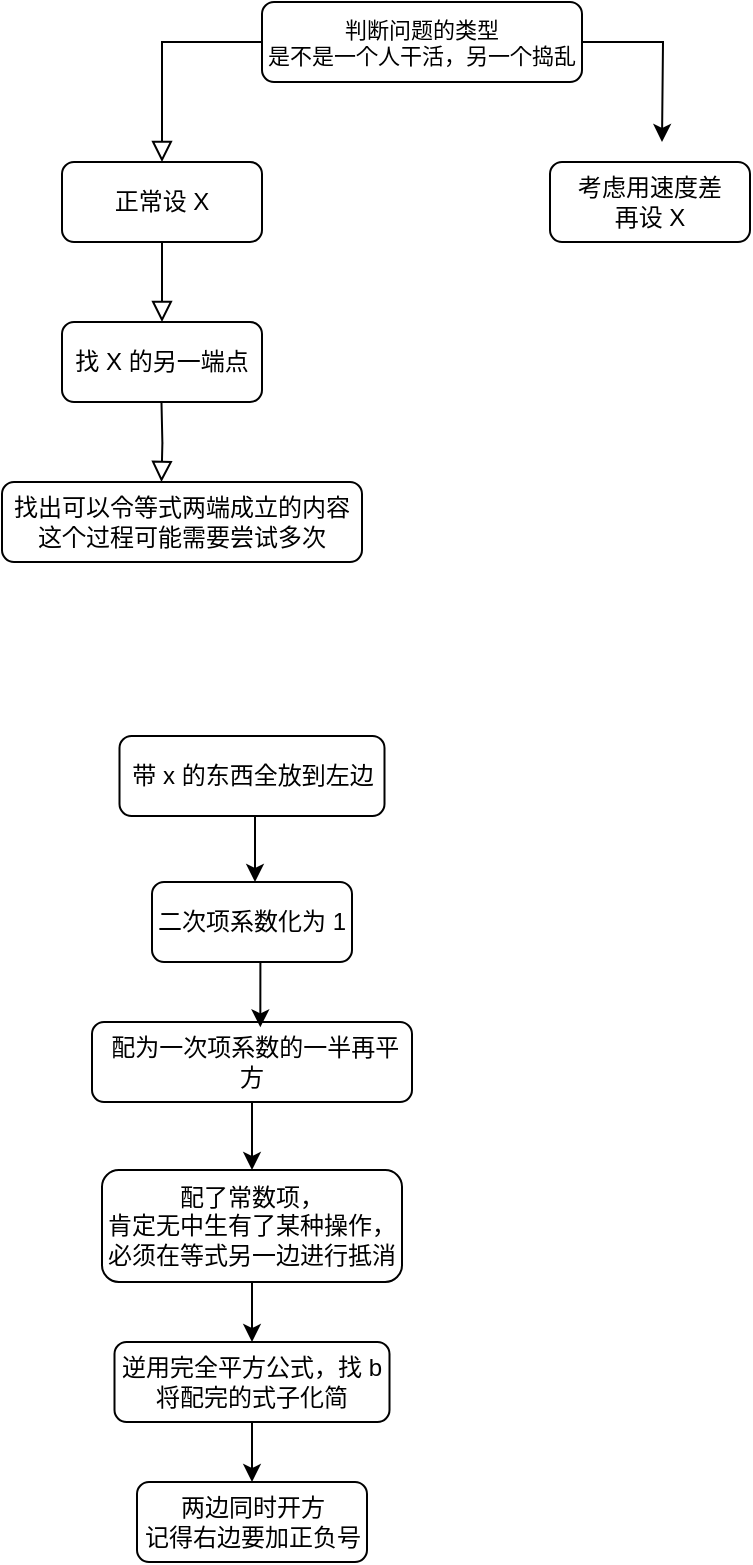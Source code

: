 <mxfile version="24.7.6">
  <diagram id="C5RBs43oDa-KdzZeNtuy" name="Page-1">
    <mxGraphModel dx="682" dy="374" grid="1" gridSize="10" guides="1" tooltips="1" connect="1" arrows="1" fold="1" page="1" pageScale="1" pageWidth="827" pageHeight="1169" math="0" shadow="0">
      <root>
        <mxCell id="WIyWlLk6GJQsqaUBKTNV-0" />
        <mxCell id="WIyWlLk6GJQsqaUBKTNV-1" parent="WIyWlLk6GJQsqaUBKTNV-0" />
        <mxCell id="WIyWlLk6GJQsqaUBKTNV-2" value="" style="rounded=0;html=1;jettySize=auto;orthogonalLoop=1;fontSize=11;endArrow=block;endFill=0;endSize=8;strokeWidth=1;shadow=0;labelBackgroundColor=none;edgeStyle=orthogonalEdgeStyle;" parent="WIyWlLk6GJQsqaUBKTNV-1" source="WIyWlLk6GJQsqaUBKTNV-3" edge="1">
          <mxGeometry relative="1" as="geometry">
            <mxPoint x="220" y="160" as="targetPoint" />
          </mxGeometry>
        </mxCell>
        <mxCell id="WIyWlLk6GJQsqaUBKTNV-3" value="正常设 X" style="rounded=1;whiteSpace=wrap;html=1;fontSize=12;glass=0;strokeWidth=1;shadow=0;" parent="WIyWlLk6GJQsqaUBKTNV-1" vertex="1">
          <mxGeometry x="170" y="80" width="100" height="40" as="geometry" />
        </mxCell>
        <mxCell id="WIyWlLk6GJQsqaUBKTNV-7" value="找 X 的另一端点" style="rounded=1;whiteSpace=wrap;html=1;fontSize=12;glass=0;strokeWidth=1;shadow=0;" parent="WIyWlLk6GJQsqaUBKTNV-1" vertex="1">
          <mxGeometry x="170" y="160" width="100" height="40" as="geometry" />
        </mxCell>
        <mxCell id="WIyWlLk6GJQsqaUBKTNV-12" value="找出可以令等式两端成立的内容&lt;div&gt;这个过程可能需要尝试多次&lt;/div&gt;" style="rounded=1;whiteSpace=wrap;html=1;fontSize=12;glass=0;strokeWidth=1;shadow=0;" parent="WIyWlLk6GJQsqaUBKTNV-1" vertex="1">
          <mxGeometry x="140" y="240" width="180" height="40" as="geometry" />
        </mxCell>
        <mxCell id="fFDKupmTJ9Lw3_ZmGzhM-0" value="" style="rounded=0;html=1;jettySize=auto;orthogonalLoop=1;fontSize=11;endArrow=block;endFill=0;endSize=8;strokeWidth=1;shadow=0;labelBackgroundColor=none;edgeStyle=orthogonalEdgeStyle;" parent="WIyWlLk6GJQsqaUBKTNV-1" edge="1">
          <mxGeometry relative="1" as="geometry">
            <mxPoint x="219.74" y="200" as="sourcePoint" />
            <mxPoint x="219.74" y="240" as="targetPoint" />
          </mxGeometry>
        </mxCell>
        <mxCell id="r51yjitiQ1QQHzr15yWM-8" style="edgeStyle=orthogonalEdgeStyle;rounded=0;orthogonalLoop=1;jettySize=auto;html=1;" parent="WIyWlLk6GJQsqaUBKTNV-1" source="r51yjitiQ1QQHzr15yWM-0" edge="1">
          <mxGeometry relative="1" as="geometry">
            <mxPoint x="470" y="70" as="targetPoint" />
          </mxGeometry>
        </mxCell>
        <mxCell id="r51yjitiQ1QQHzr15yWM-0" value="&lt;font style=&quot;font-size: 11px;&quot;&gt;判断问题的类型&lt;/font&gt;&lt;div style=&quot;font-size: 11px;&quot;&gt;&lt;font style=&quot;font-size: 11px;&quot;&gt;是不是一个人干活，另一个捣乱&lt;/font&gt;&lt;/div&gt;" style="rounded=1;whiteSpace=wrap;html=1;fontSize=12;glass=0;strokeWidth=1;shadow=0;" parent="WIyWlLk6GJQsqaUBKTNV-1" vertex="1">
          <mxGeometry x="270" width="160" height="40" as="geometry" />
        </mxCell>
        <mxCell id="r51yjitiQ1QQHzr15yWM-2" value="" style="rounded=0;html=1;jettySize=auto;orthogonalLoop=1;fontSize=11;endArrow=block;endFill=0;endSize=8;strokeWidth=1;shadow=0;labelBackgroundColor=none;edgeStyle=orthogonalEdgeStyle;entryX=0.5;entryY=0;entryDx=0;entryDy=0;exitX=0;exitY=0.5;exitDx=0;exitDy=0;" parent="WIyWlLk6GJQsqaUBKTNV-1" source="r51yjitiQ1QQHzr15yWM-0" target="WIyWlLk6GJQsqaUBKTNV-3" edge="1">
          <mxGeometry relative="1" as="geometry">
            <mxPoint x="280" y="70" as="targetPoint" />
            <mxPoint x="280" y="30" as="sourcePoint" />
          </mxGeometry>
        </mxCell>
        <mxCell id="r51yjitiQ1QQHzr15yWM-3" value="考虑用速度差&lt;div&gt;再设 X&lt;/div&gt;" style="rounded=1;whiteSpace=wrap;html=1;fontSize=12;glass=0;strokeWidth=1;shadow=0;" parent="WIyWlLk6GJQsqaUBKTNV-1" vertex="1">
          <mxGeometry x="414" y="80" width="100" height="40" as="geometry" />
        </mxCell>
        <mxCell id="r51yjitiQ1QQHzr15yWM-16" style="edgeStyle=orthogonalEdgeStyle;rounded=0;orthogonalLoop=1;jettySize=auto;html=1;exitX=0.5;exitY=1;exitDx=0;exitDy=0;entryX=0.5;entryY=0;entryDx=0;entryDy=0;" parent="WIyWlLk6GJQsqaUBKTNV-1" source="r51yjitiQ1QQHzr15yWM-10" target="r51yjitiQ1QQHzr15yWM-11" edge="1">
          <mxGeometry relative="1" as="geometry" />
        </mxCell>
        <mxCell id="r51yjitiQ1QQHzr15yWM-10" value="&lt;div&gt;&amp;nbsp;配为一次项系数的一半再平方&lt;/div&gt;" style="rounded=1;whiteSpace=wrap;html=1;fontSize=12;glass=0;strokeWidth=1;shadow=0;" parent="WIyWlLk6GJQsqaUBKTNV-1" vertex="1">
          <mxGeometry x="185" y="510" width="160" height="40" as="geometry" />
        </mxCell>
        <mxCell id="r51yjitiQ1QQHzr15yWM-18" style="edgeStyle=orthogonalEdgeStyle;rounded=0;orthogonalLoop=1;jettySize=auto;html=1;entryX=0.5;entryY=0;entryDx=0;entryDy=0;" parent="WIyWlLk6GJQsqaUBKTNV-1" source="r51yjitiQ1QQHzr15yWM-11" target="r51yjitiQ1QQHzr15yWM-17" edge="1">
          <mxGeometry relative="1" as="geometry" />
        </mxCell>
        <mxCell id="r51yjitiQ1QQHzr15yWM-11" value="配了常数项，&lt;div&gt;肯定无中生有了某种操作，必须在等式另一边进行抵消&lt;/div&gt;" style="rounded=1;whiteSpace=wrap;html=1;fontSize=12;glass=0;strokeWidth=1;shadow=0;" parent="WIyWlLk6GJQsqaUBKTNV-1" vertex="1">
          <mxGeometry x="190" y="584" width="150" height="56" as="geometry" />
        </mxCell>
        <mxCell id="r51yjitiQ1QQHzr15yWM-15" value="二次项系数化为 1" style="rounded=1;whiteSpace=wrap;html=1;fontSize=12;glass=0;strokeWidth=1;shadow=0;" parent="WIyWlLk6GJQsqaUBKTNV-1" vertex="1">
          <mxGeometry x="215" y="440" width="100" height="40" as="geometry" />
        </mxCell>
        <mxCell id="r51yjitiQ1QQHzr15yWM-17" value="逆用完全平方公式，找 b&lt;div&gt;将配完的式子化简&lt;/div&gt;" style="rounded=1;whiteSpace=wrap;html=1;fontSize=12;glass=0;strokeWidth=1;shadow=0;" parent="WIyWlLk6GJQsqaUBKTNV-1" vertex="1">
          <mxGeometry x="196.25" y="670" width="137.5" height="40" as="geometry" />
        </mxCell>
        <mxCell id="r51yjitiQ1QQHzr15yWM-21" style="edgeStyle=orthogonalEdgeStyle;rounded=0;orthogonalLoop=1;jettySize=auto;html=1;entryX=0.5;entryY=0;entryDx=0;entryDy=0;" parent="WIyWlLk6GJQsqaUBKTNV-1" target="r51yjitiQ1QQHzr15yWM-22" edge="1">
          <mxGeometry relative="1" as="geometry">
            <mxPoint x="267.5" y="710" as="sourcePoint" />
          </mxGeometry>
        </mxCell>
        <mxCell id="r51yjitiQ1QQHzr15yWM-22" value="两边同时开方&lt;div&gt;记得右边要加正负号&lt;/div&gt;" style="rounded=1;whiteSpace=wrap;html=1;fontSize=12;glass=0;strokeWidth=1;shadow=0;" parent="WIyWlLk6GJQsqaUBKTNV-1" vertex="1">
          <mxGeometry x="207.5" y="740" width="115" height="40" as="geometry" />
        </mxCell>
        <mxCell id="r51yjitiQ1QQHzr15yWM-23" style="edgeStyle=orthogonalEdgeStyle;rounded=0;orthogonalLoop=1;jettySize=auto;html=1;exitX=0.5;exitY=1;exitDx=0;exitDy=0;entryX=0.526;entryY=0.067;entryDx=0;entryDy=0;entryPerimeter=0;" parent="WIyWlLk6GJQsqaUBKTNV-1" source="r51yjitiQ1QQHzr15yWM-15" target="r51yjitiQ1QQHzr15yWM-10" edge="1">
          <mxGeometry relative="1" as="geometry" />
        </mxCell>
        <mxCell id="-TLis_5vYddRsclxDr7s-0" value="带 x 的东西全放到左边" style="rounded=1;whiteSpace=wrap;html=1;fontSize=12;glass=0;strokeWidth=1;shadow=0;" vertex="1" parent="WIyWlLk6GJQsqaUBKTNV-1">
          <mxGeometry x="198.75" y="367" width="132.5" height="40" as="geometry" />
        </mxCell>
        <mxCell id="-TLis_5vYddRsclxDr7s-1" style="edgeStyle=orthogonalEdgeStyle;rounded=0;orthogonalLoop=1;jettySize=auto;html=1;exitX=0.5;exitY=1;exitDx=0;exitDy=0;entryX=0.526;entryY=0.067;entryDx=0;entryDy=0;entryPerimeter=0;" edge="1" parent="WIyWlLk6GJQsqaUBKTNV-1" source="-TLis_5vYddRsclxDr7s-0">
          <mxGeometry relative="1" as="geometry">
            <mxPoint x="266.5" y="440" as="targetPoint" />
          </mxGeometry>
        </mxCell>
      </root>
    </mxGraphModel>
  </diagram>
</mxfile>
